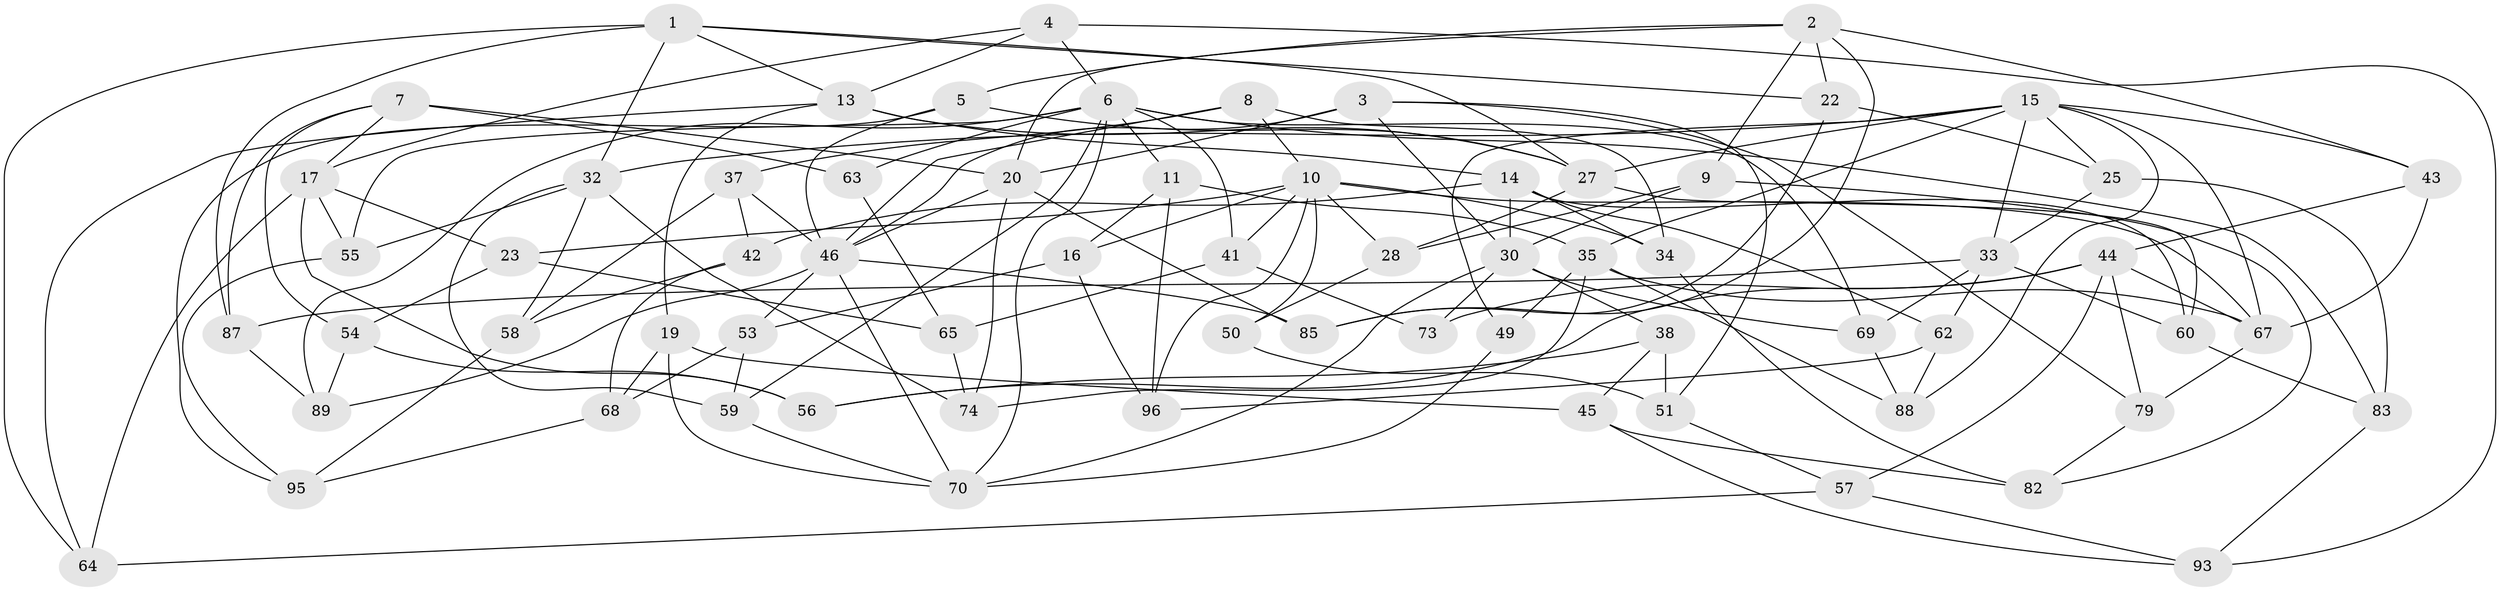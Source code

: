 // original degree distribution, {4: 1.0}
// Generated by graph-tools (version 1.1) at 2025/20/03/04/25 18:20:48]
// undirected, 67 vertices, 158 edges
graph export_dot {
graph [start="1"]
  node [color=gray90,style=filled];
  1 [super="+21"];
  2 [super="+48"];
  3 [super="+12"];
  4;
  5;
  6 [super="+24+26"];
  7 [super="+72"];
  8;
  9;
  10 [super="+94+29+52"];
  11;
  13 [super="+81"];
  14 [super="+31"];
  15 [super="+61+78"];
  16;
  17 [super="+18"];
  19;
  20 [super="+97"];
  22;
  23;
  25;
  27 [super="+47"];
  28;
  30 [super="+86+92"];
  32 [super="+91"];
  33 [super="+40"];
  34;
  35 [super="+36"];
  37;
  38;
  41;
  42;
  43;
  44 [super="+90"];
  45;
  46 [super="+76+66"];
  49;
  50;
  51;
  53;
  54;
  55;
  56;
  57;
  58;
  59;
  60;
  62;
  63;
  64;
  65;
  67 [super="+84"];
  68;
  69;
  70 [super="+77"];
  73;
  74;
  79;
  82;
  83;
  85;
  87;
  88;
  89;
  93;
  95;
  96;
  1 -- 22;
  1 -- 27;
  1 -- 32;
  1 -- 64;
  1 -- 13;
  1 -- 87;
  2 -- 43;
  2 -- 85;
  2 -- 9;
  2 -- 5;
  2 -- 22;
  2 -- 20;
  3 -- 51;
  3 -- 79;
  3 -- 20;
  3 -- 30;
  3 -- 46 [weight=2];
  4 -- 17;
  4 -- 93;
  4 -- 13;
  4 -- 6;
  5 -- 95;
  5 -- 27;
  5 -- 46;
  6 -- 63;
  6 -- 89;
  6 -- 41;
  6 -- 70;
  6 -- 83;
  6 -- 69;
  6 -- 55;
  6 -- 59;
  6 -- 11;
  7 -- 87;
  7 -- 54;
  7 -- 63 [weight=2];
  7 -- 17;
  7 -- 20;
  8 -- 37;
  8 -- 34;
  8 -- 46;
  8 -- 10;
  9 -- 28;
  9 -- 82;
  9 -- 30;
  10 -- 50 [weight=2];
  10 -- 16;
  10 -- 34;
  10 -- 96;
  10 -- 67;
  10 -- 23;
  10 -- 41;
  10 -- 28;
  11 -- 35;
  11 -- 96;
  11 -- 16;
  13 -- 19;
  13 -- 14;
  13 -- 64;
  13 -- 27;
  14 -- 62;
  14 -- 60;
  14 -- 30;
  14 -- 34;
  14 -- 42;
  15 -- 25;
  15 -- 49 [weight=2];
  15 -- 32;
  15 -- 33;
  15 -- 35;
  15 -- 88;
  15 -- 27;
  15 -- 67;
  15 -- 43;
  16 -- 53;
  16 -- 96;
  17 -- 23;
  17 -- 56;
  17 -- 64;
  17 -- 55;
  19 -- 45;
  19 -- 68;
  19 -- 70;
  20 -- 74;
  20 -- 85;
  20 -- 46;
  22 -- 25;
  22 -- 85;
  23 -- 65;
  23 -- 54;
  25 -- 33;
  25 -- 83;
  27 -- 28;
  27 -- 60;
  28 -- 50;
  30 -- 69;
  30 -- 73 [weight=2];
  30 -- 70;
  30 -- 38;
  32 -- 58;
  32 -- 74;
  32 -- 59;
  32 -- 55;
  33 -- 87;
  33 -- 60;
  33 -- 69;
  33 -- 62;
  34 -- 82;
  35 -- 49;
  35 -- 88;
  35 -- 74;
  35 -- 67;
  37 -- 42;
  37 -- 58;
  37 -- 46;
  38 -- 45;
  38 -- 51;
  38 -- 56;
  41 -- 73;
  41 -- 65;
  42 -- 58;
  42 -- 68;
  43 -- 44;
  43 -- 67;
  44 -- 67;
  44 -- 73;
  44 -- 56;
  44 -- 57;
  44 -- 79;
  45 -- 82;
  45 -- 93;
  46 -- 53;
  46 -- 89;
  46 -- 85;
  46 -- 70;
  49 -- 70;
  50 -- 51;
  51 -- 57;
  53 -- 68;
  53 -- 59;
  54 -- 89;
  54 -- 56;
  55 -- 95;
  57 -- 93;
  57 -- 64;
  58 -- 95;
  59 -- 70;
  60 -- 83;
  62 -- 88;
  62 -- 96;
  63 -- 65;
  65 -- 74;
  67 -- 79;
  68 -- 95;
  69 -- 88;
  79 -- 82;
  83 -- 93;
  87 -- 89;
}
